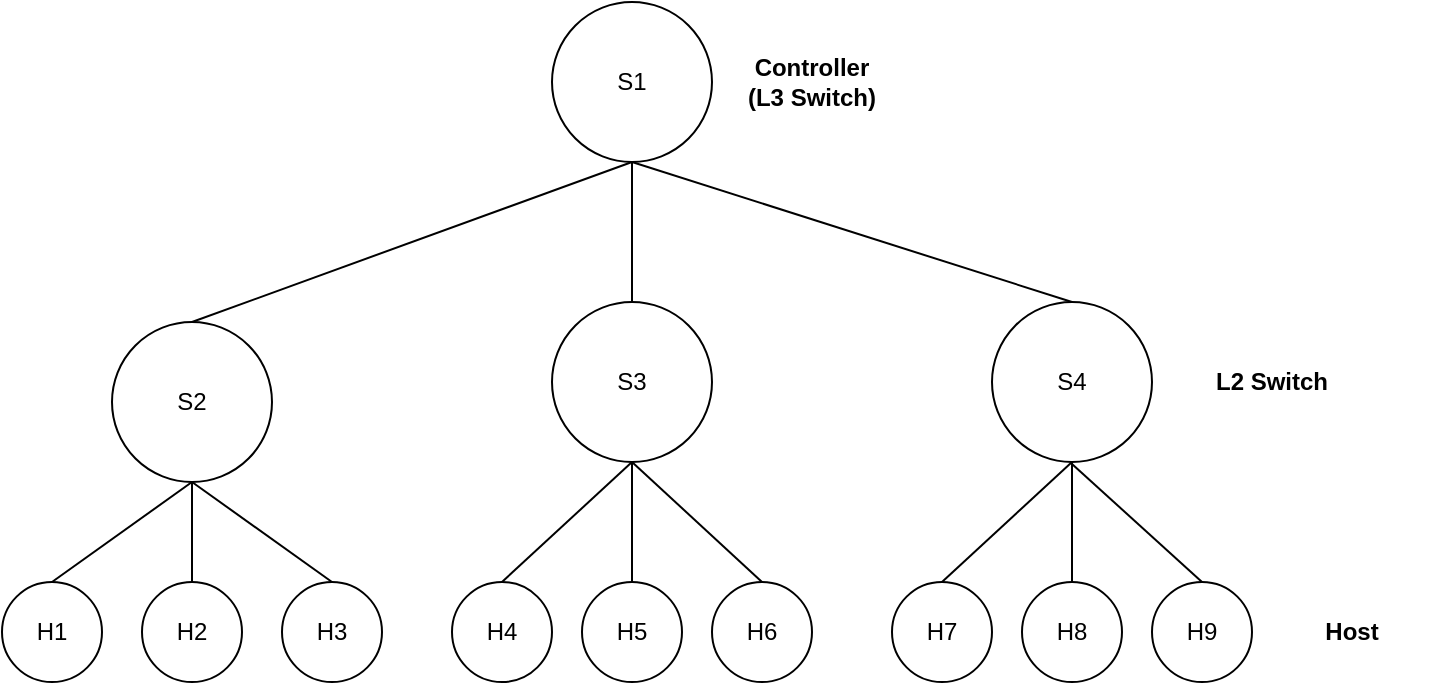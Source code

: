 <mxfile version="14.6.1" type="device"><diagram id="Y0JqhCllRy6VUd31hGI_" name="Page-1"><mxGraphModel dx="1996" dy="888" grid="1" gridSize="10" guides="1" tooltips="1" connect="1" arrows="1" fold="1" page="1" pageScale="1" pageWidth="850" pageHeight="1100" math="0" shadow="0"><root><mxCell id="0"/><mxCell id="1" parent="0"/><mxCell id="XtlE5UBvKh8VmWGdttEw-1" value="S1" style="ellipse;whiteSpace=wrap;html=1;aspect=fixed;" vertex="1" parent="1"><mxGeometry x="270" y="40" width="80" height="80" as="geometry"/></mxCell><mxCell id="XtlE5UBvKh8VmWGdttEw-2" value="S3" style="ellipse;whiteSpace=wrap;html=1;aspect=fixed;" vertex="1" parent="1"><mxGeometry x="270" y="190" width="80" height="80" as="geometry"/></mxCell><mxCell id="XtlE5UBvKh8VmWGdttEw-4" value="S4" style="ellipse;whiteSpace=wrap;html=1;aspect=fixed;" vertex="1" parent="1"><mxGeometry x="490" y="190" width="80" height="80" as="geometry"/></mxCell><mxCell id="XtlE5UBvKh8VmWGdttEw-5" value="S2" style="ellipse;whiteSpace=wrap;html=1;aspect=fixed;" vertex="1" parent="1"><mxGeometry x="50" y="200" width="80" height="80" as="geometry"/></mxCell><mxCell id="XtlE5UBvKh8VmWGdttEw-6" value="" style="endArrow=none;html=1;entryX=0.5;entryY=1;entryDx=0;entryDy=0;exitX=0.5;exitY=0;exitDx=0;exitDy=0;" edge="1" parent="1" source="XtlE5UBvKh8VmWGdttEw-5" target="XtlE5UBvKh8VmWGdttEw-1"><mxGeometry width="50" height="50" relative="1" as="geometry"><mxPoint x="270" y="250" as="sourcePoint"/><mxPoint x="320" y="200" as="targetPoint"/></mxGeometry></mxCell><mxCell id="XtlE5UBvKh8VmWGdttEw-7" value="" style="endArrow=none;html=1;entryX=0.5;entryY=1;entryDx=0;entryDy=0;exitX=0.5;exitY=0;exitDx=0;exitDy=0;" edge="1" parent="1" source="XtlE5UBvKh8VmWGdttEw-4" target="XtlE5UBvKh8VmWGdttEw-1"><mxGeometry width="50" height="50" relative="1" as="geometry"><mxPoint x="270" y="250" as="sourcePoint"/><mxPoint x="320" y="200" as="targetPoint"/></mxGeometry></mxCell><mxCell id="XtlE5UBvKh8VmWGdttEw-8" value="" style="endArrow=none;html=1;exitX=0.5;exitY=0;exitDx=0;exitDy=0;entryX=0.5;entryY=1;entryDx=0;entryDy=0;" edge="1" parent="1" source="XtlE5UBvKh8VmWGdttEw-2" target="XtlE5UBvKh8VmWGdttEw-1"><mxGeometry width="50" height="50" relative="1" as="geometry"><mxPoint x="270" y="250" as="sourcePoint"/><mxPoint x="320" y="200" as="targetPoint"/></mxGeometry></mxCell><mxCell id="XtlE5UBvKh8VmWGdttEw-9" value="H8" style="ellipse;whiteSpace=wrap;html=1;aspect=fixed;" vertex="1" parent="1"><mxGeometry x="505" y="330" width="50" height="50" as="geometry"/></mxCell><mxCell id="XtlE5UBvKh8VmWGdttEw-10" value="H7" style="ellipse;whiteSpace=wrap;html=1;aspect=fixed;" vertex="1" parent="1"><mxGeometry x="440" y="330" width="50" height="50" as="geometry"/></mxCell><mxCell id="XtlE5UBvKh8VmWGdttEw-11" value="H6" style="ellipse;whiteSpace=wrap;html=1;aspect=fixed;" vertex="1" parent="1"><mxGeometry x="350" y="330" width="50" height="50" as="geometry"/></mxCell><mxCell id="XtlE5UBvKh8VmWGdttEw-12" value="H5" style="ellipse;whiteSpace=wrap;html=1;aspect=fixed;" vertex="1" parent="1"><mxGeometry x="285" y="330" width="50" height="50" as="geometry"/></mxCell><mxCell id="XtlE5UBvKh8VmWGdttEw-13" value="H4" style="ellipse;whiteSpace=wrap;html=1;aspect=fixed;" vertex="1" parent="1"><mxGeometry x="220" y="330" width="50" height="50" as="geometry"/></mxCell><mxCell id="XtlE5UBvKh8VmWGdttEw-14" value="H3" style="ellipse;whiteSpace=wrap;html=1;aspect=fixed;" vertex="1" parent="1"><mxGeometry x="135" y="330" width="50" height="50" as="geometry"/></mxCell><mxCell id="XtlE5UBvKh8VmWGdttEw-15" value="H2" style="ellipse;whiteSpace=wrap;html=1;aspect=fixed;" vertex="1" parent="1"><mxGeometry x="65" y="330" width="50" height="50" as="geometry"/></mxCell><mxCell id="XtlE5UBvKh8VmWGdttEw-16" value="H1" style="ellipse;whiteSpace=wrap;html=1;aspect=fixed;" vertex="1" parent="1"><mxGeometry x="-5" y="330" width="50" height="50" as="geometry"/></mxCell><mxCell id="XtlE5UBvKh8VmWGdttEw-17" value="H9" style="ellipse;whiteSpace=wrap;html=1;aspect=fixed;" vertex="1" parent="1"><mxGeometry x="570" y="330" width="50" height="50" as="geometry"/></mxCell><mxCell id="XtlE5UBvKh8VmWGdttEw-22" value="" style="endArrow=none;html=1;exitX=0.5;exitY=0;exitDx=0;exitDy=0;entryX=0.5;entryY=1;entryDx=0;entryDy=0;" edge="1" parent="1" source="XtlE5UBvKh8VmWGdttEw-16" target="XtlE5UBvKh8VmWGdttEw-5"><mxGeometry width="50" height="50" relative="1" as="geometry"><mxPoint x="50" y="340" as="sourcePoint"/><mxPoint x="100" y="290" as="targetPoint"/></mxGeometry></mxCell><mxCell id="XtlE5UBvKh8VmWGdttEw-23" value="" style="endArrow=none;html=1;exitX=0.5;exitY=0;exitDx=0;exitDy=0;entryX=0.5;entryY=1;entryDx=0;entryDy=0;" edge="1" parent="1" source="XtlE5UBvKh8VmWGdttEw-15" target="XtlE5UBvKh8VmWGdttEw-5"><mxGeometry width="50" height="50" relative="1" as="geometry"><mxPoint x="150" y="320" as="sourcePoint"/><mxPoint x="200" y="270" as="targetPoint"/></mxGeometry></mxCell><mxCell id="XtlE5UBvKh8VmWGdttEw-24" value="" style="endArrow=none;html=1;exitX=0.5;exitY=0;exitDx=0;exitDy=0;entryX=0.5;entryY=1;entryDx=0;entryDy=0;" edge="1" parent="1" source="XtlE5UBvKh8VmWGdttEw-14" target="XtlE5UBvKh8VmWGdttEw-5"><mxGeometry width="50" height="50" relative="1" as="geometry"><mxPoint x="200" y="330" as="sourcePoint"/><mxPoint x="250" y="280" as="targetPoint"/></mxGeometry></mxCell><mxCell id="XtlE5UBvKh8VmWGdttEw-26" value="" style="endArrow=none;html=1;exitX=0.5;exitY=0;exitDx=0;exitDy=0;entryX=0.5;entryY=1;entryDx=0;entryDy=0;" edge="1" parent="1" source="XtlE5UBvKh8VmWGdttEw-13" target="XtlE5UBvKh8VmWGdttEw-2"><mxGeometry width="50" height="50" relative="1" as="geometry"><mxPoint x="260" y="230" as="sourcePoint"/><mxPoint x="310" y="180" as="targetPoint"/></mxGeometry></mxCell><mxCell id="XtlE5UBvKh8VmWGdttEw-28" value="" style="endArrow=none;html=1;exitX=0.5;exitY=0;exitDx=0;exitDy=0;" edge="1" parent="1" source="XtlE5UBvKh8VmWGdttEw-12"><mxGeometry width="50" height="50" relative="1" as="geometry"><mxPoint x="260" y="230" as="sourcePoint"/><mxPoint x="310" y="270" as="targetPoint"/></mxGeometry></mxCell><mxCell id="XtlE5UBvKh8VmWGdttEw-29" value="" style="endArrow=none;html=1;exitX=0.5;exitY=0;exitDx=0;exitDy=0;entryX=0.5;entryY=1;entryDx=0;entryDy=0;" edge="1" parent="1" source="XtlE5UBvKh8VmWGdttEw-11" target="XtlE5UBvKh8VmWGdttEw-2"><mxGeometry width="50" height="50" relative="1" as="geometry"><mxPoint x="260" y="230" as="sourcePoint"/><mxPoint x="310" y="180" as="targetPoint"/></mxGeometry></mxCell><mxCell id="XtlE5UBvKh8VmWGdttEw-31" value="" style="endArrow=none;html=1;exitX=0.5;exitY=0;exitDx=0;exitDy=0;entryX=0.5;entryY=1;entryDx=0;entryDy=0;" edge="1" parent="1" source="XtlE5UBvKh8VmWGdttEw-9" target="XtlE5UBvKh8VmWGdttEw-4"><mxGeometry width="50" height="50" relative="1" as="geometry"><mxPoint x="410" y="280" as="sourcePoint"/><mxPoint x="460" y="230" as="targetPoint"/></mxGeometry></mxCell><mxCell id="XtlE5UBvKh8VmWGdttEw-32" value="" style="endArrow=none;html=1;exitX=0.5;exitY=0;exitDx=0;exitDy=0;entryX=0.5;entryY=1;entryDx=0;entryDy=0;" edge="1" parent="1" source="XtlE5UBvKh8VmWGdttEw-10" target="XtlE5UBvKh8VmWGdttEw-4"><mxGeometry width="50" height="50" relative="1" as="geometry"><mxPoint x="210" y="210" as="sourcePoint"/><mxPoint x="260" y="160" as="targetPoint"/></mxGeometry></mxCell><mxCell id="XtlE5UBvKh8VmWGdttEw-33" value="" style="endArrow=none;html=1;exitX=0.5;exitY=0;exitDx=0;exitDy=0;" edge="1" parent="1" source="XtlE5UBvKh8VmWGdttEw-17"><mxGeometry width="50" height="50" relative="1" as="geometry"><mxPoint x="210" y="270" as="sourcePoint"/><mxPoint x="530" y="271" as="targetPoint"/></mxGeometry></mxCell><mxCell id="XtlE5UBvKh8VmWGdttEw-34" value="&lt;div&gt;&lt;b&gt;Controller&lt;/b&gt;&lt;/div&gt;&lt;div&gt;&lt;b&gt;(L3 Switch)&lt;br&gt;&lt;/b&gt;&lt;/div&gt;" style="text;html=1;strokeColor=none;align=center;verticalAlign=middle;whiteSpace=wrap;rounded=0;" vertex="1" parent="1"><mxGeometry x="360" y="70" width="80" height="20" as="geometry"/></mxCell><mxCell id="XtlE5UBvKh8VmWGdttEw-36" value="&lt;b&gt;Host&lt;/b&gt;" style="text;html=1;strokeColor=none;align=center;verticalAlign=middle;whiteSpace=wrap;rounded=0;" vertex="1" parent="1"><mxGeometry x="630" y="345" width="80" height="20" as="geometry"/></mxCell><mxCell id="XtlE5UBvKh8VmWGdttEw-37" value="&lt;b&gt;L2 Switch&lt;br&gt;&lt;/b&gt;" style="text;html=1;strokeColor=none;align=center;verticalAlign=middle;whiteSpace=wrap;rounded=0;" vertex="1" parent="1"><mxGeometry x="590" y="220" width="80" height="20" as="geometry"/></mxCell></root></mxGraphModel></diagram></mxfile>